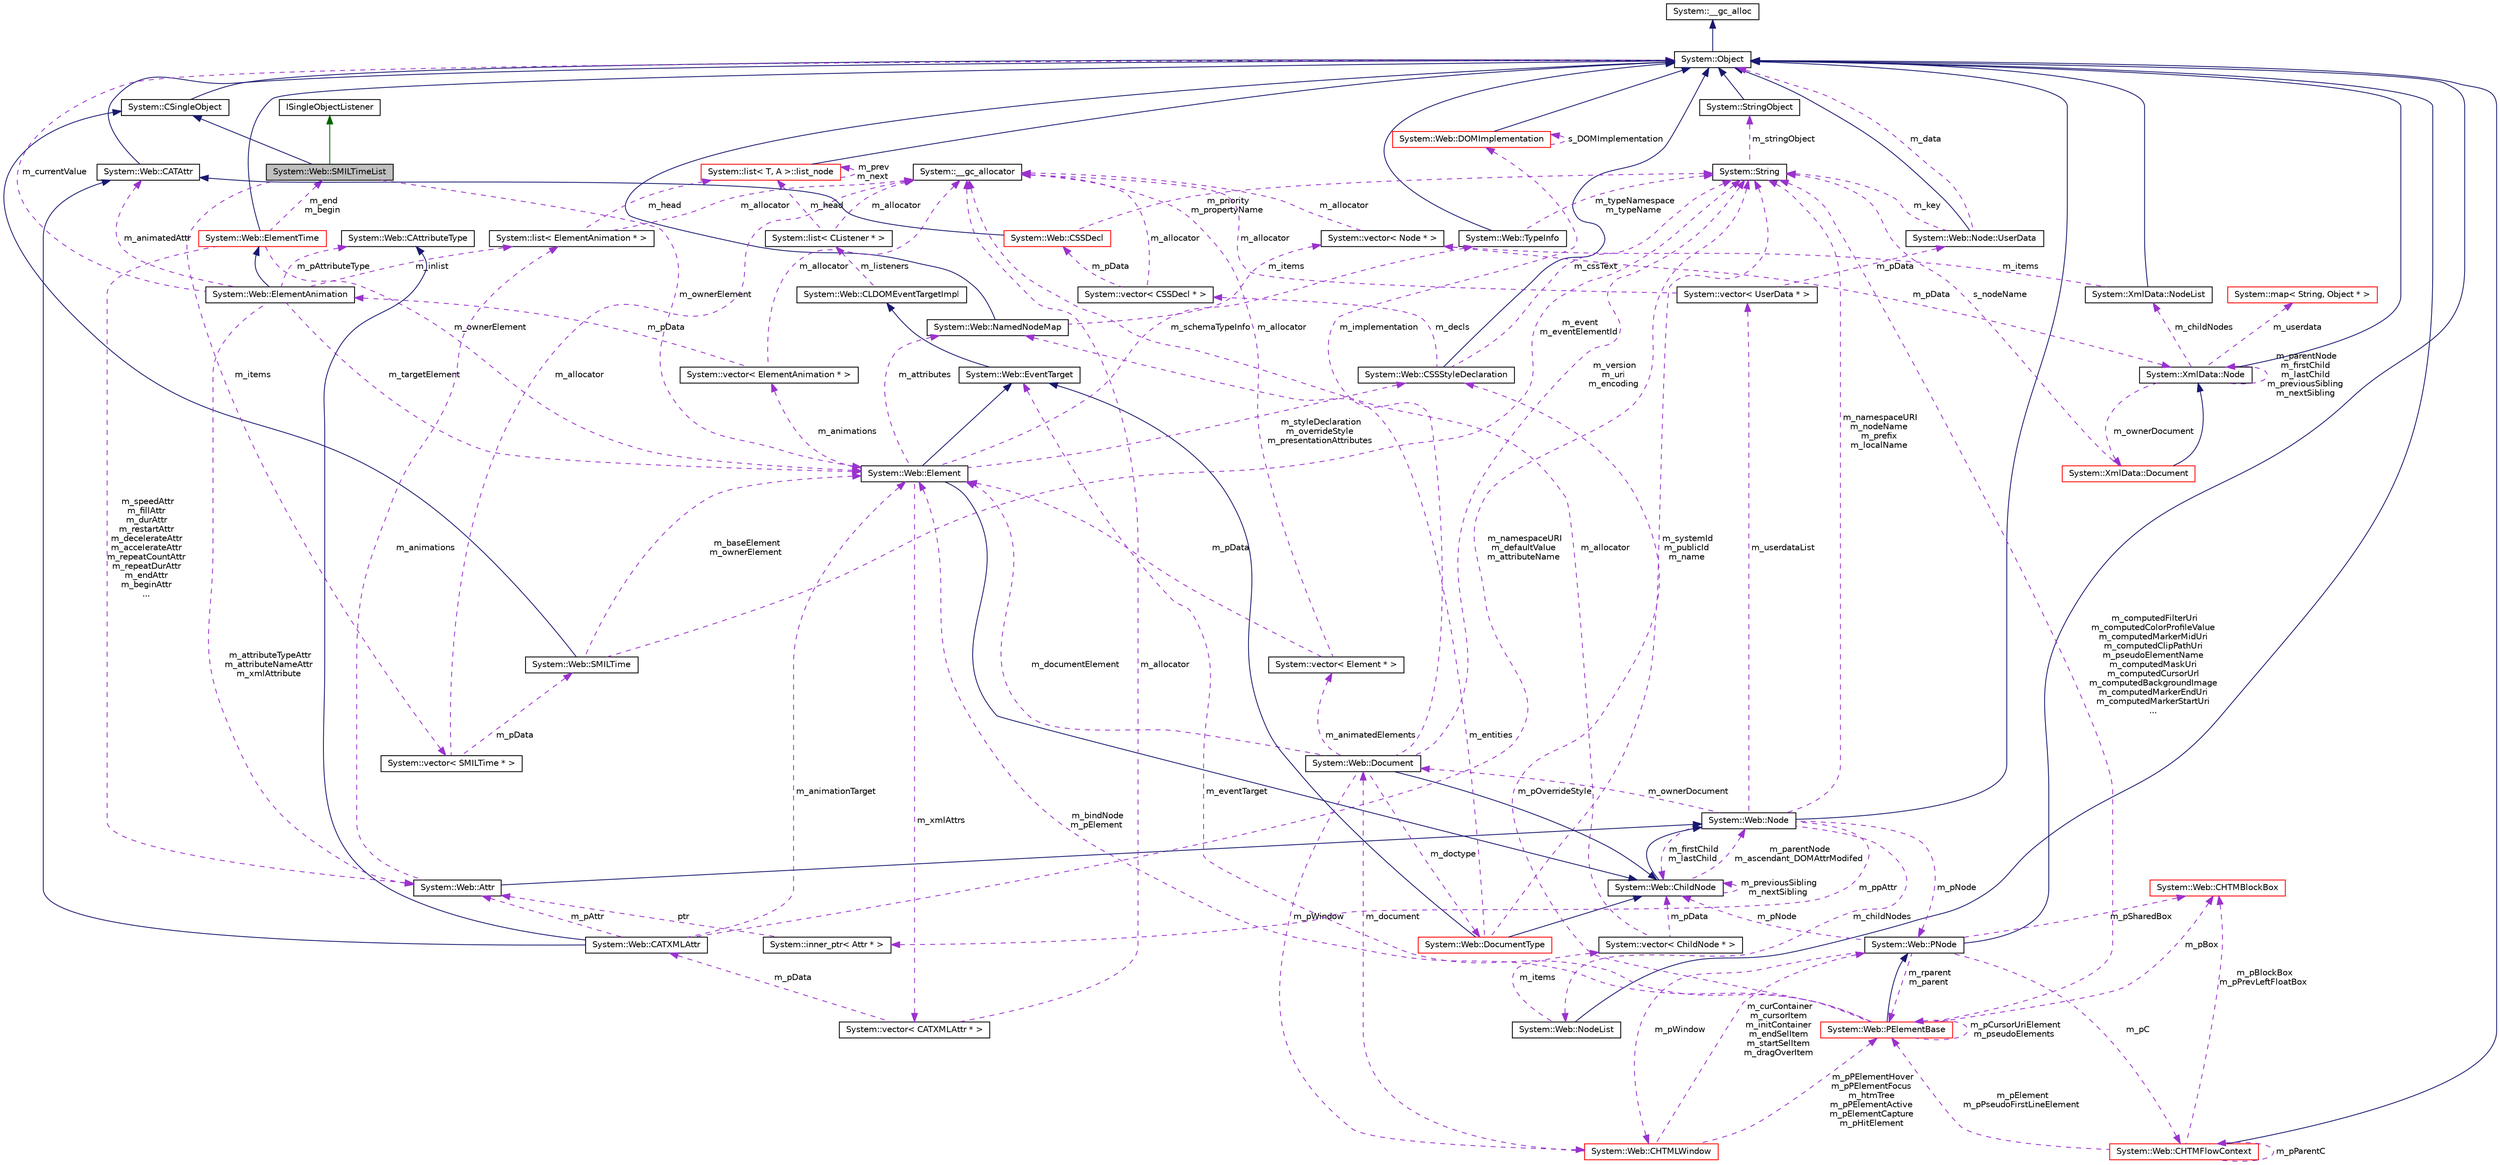 digraph G
{
  edge [fontname="Helvetica",fontsize="10",labelfontname="Helvetica",labelfontsize="10"];
  node [fontname="Helvetica",fontsize="10",shape=record];
  Node1 [label="System::Web::SMILTimeList",height=0.2,width=0.4,color="black", fillcolor="grey75", style="filled" fontcolor="black"];
  Node2 -> Node1 [dir="back",color="midnightblue",fontsize="10",style="solid",fontname="Helvetica"];
  Node2 [label="System::CSingleObject",height=0.2,width=0.4,color="black", fillcolor="white", style="filled",URL="$class_system_1_1_c_single_object.html"];
  Node3 -> Node2 [dir="back",color="midnightblue",fontsize="10",style="solid",fontname="Helvetica"];
  Node3 [label="System::Object",height=0.2,width=0.4,color="black", fillcolor="white", style="filled",URL="$class_system_1_1_object.html"];
  Node4 -> Node3 [dir="back",color="midnightblue",fontsize="10",style="solid",fontname="Helvetica"];
  Node4 [label="System::__gc_alloc",height=0.2,width=0.4,color="black", fillcolor="white", style="filled",URL="$class_system_1_1____gc__alloc.html"];
  Node5 -> Node1 [dir="back",color="darkgreen",fontsize="10",style="solid",fontname="Helvetica"];
  Node5 [label="ISingleObjectListener",height=0.2,width=0.4,color="black", fillcolor="white", style="filled",URL="$class_i_single_object_listener.html"];
  Node6 -> Node1 [dir="back",color="darkorchid3",fontsize="10",style="dashed",label=" m_items" ,fontname="Helvetica"];
  Node6 [label="System::vector\< SMILTime * \>",height=0.2,width=0.4,color="black", fillcolor="white", style="filled",URL="$class_system_1_1vector.html"];
  Node7 -> Node6 [dir="back",color="darkorchid3",fontsize="10",style="dashed",label=" m_pData" ,fontname="Helvetica"];
  Node7 [label="System::Web::SMILTime",height=0.2,width=0.4,color="black", fillcolor="white", style="filled",URL="$class_system_1_1_web_1_1_s_m_i_l_time.html"];
  Node2 -> Node7 [dir="back",color="midnightblue",fontsize="10",style="solid",fontname="Helvetica"];
  Node8 -> Node7 [dir="back",color="darkorchid3",fontsize="10",style="dashed",label=" m_event\nm_eventElementId" ,fontname="Helvetica"];
  Node8 [label="System::String",height=0.2,width=0.4,color="black", fillcolor="white", style="filled",URL="$class_system_1_1_string.html"];
  Node9 -> Node8 [dir="back",color="darkorchid3",fontsize="10",style="dashed",label=" m_stringObject" ,fontname="Helvetica"];
  Node9 [label="System::StringObject",height=0.2,width=0.4,color="black", fillcolor="white", style="filled",URL="$class_system_1_1_string_object.html"];
  Node3 -> Node9 [dir="back",color="midnightblue",fontsize="10",style="solid",fontname="Helvetica"];
  Node10 -> Node7 [dir="back",color="darkorchid3",fontsize="10",style="dashed",label=" m_baseElement\nm_ownerElement" ,fontname="Helvetica"];
  Node10 [label="System::Web::Element",height=0.2,width=0.4,color="black", fillcolor="white", style="filled",URL="$class_system_1_1_web_1_1_element.html"];
  Node11 -> Node10 [dir="back",color="midnightblue",fontsize="10",style="solid",fontname="Helvetica"];
  Node11 [label="System::Web::ChildNode",height=0.2,width=0.4,color="black", fillcolor="white", style="filled",URL="$class_system_1_1_web_1_1_child_node.html"];
  Node12 -> Node11 [dir="back",color="midnightblue",fontsize="10",style="solid",fontname="Helvetica"];
  Node12 [label="System::Web::Node",height=0.2,width=0.4,color="black", fillcolor="white", style="filled",URL="$class_system_1_1_web_1_1_node.html"];
  Node3 -> Node12 [dir="back",color="midnightblue",fontsize="10",style="solid",fontname="Helvetica"];
  Node13 -> Node12 [dir="back",color="darkorchid3",fontsize="10",style="dashed",label=" m_childNodes" ,fontname="Helvetica"];
  Node13 [label="System::Web::NodeList",height=0.2,width=0.4,color="black", fillcolor="white", style="filled",URL="$class_system_1_1_web_1_1_node_list.html"];
  Node3 -> Node13 [dir="back",color="midnightblue",fontsize="10",style="solid",fontname="Helvetica"];
  Node14 -> Node13 [dir="back",color="darkorchid3",fontsize="10",style="dashed",label=" m_items" ,fontname="Helvetica"];
  Node14 [label="System::vector\< ChildNode * \>",height=0.2,width=0.4,color="black", fillcolor="white", style="filled",URL="$class_system_1_1vector.html"];
  Node15 -> Node14 [dir="back",color="darkorchid3",fontsize="10",style="dashed",label=" m_allocator" ,fontname="Helvetica"];
  Node15 [label="System::__gc_allocator",height=0.2,width=0.4,color="black", fillcolor="white", style="filled",URL="$class_system_1_1____gc__allocator.html"];
  Node11 -> Node14 [dir="back",color="darkorchid3",fontsize="10",style="dashed",label=" m_pData" ,fontname="Helvetica"];
  Node16 -> Node12 [dir="back",color="darkorchid3",fontsize="10",style="dashed",label=" m_ownerDocument" ,fontname="Helvetica"];
  Node16 [label="System::Web::Document",height=0.2,width=0.4,color="black", fillcolor="white", style="filled",URL="$class_system_1_1_web_1_1_document.html"];
  Node11 -> Node16 [dir="back",color="midnightblue",fontsize="10",style="solid",fontname="Helvetica"];
  Node17 -> Node16 [dir="back",color="darkorchid3",fontsize="10",style="dashed",label=" m_implementation" ,fontname="Helvetica"];
  Node17 [label="System::Web::DOMImplementation",height=0.2,width=0.4,color="red", fillcolor="white", style="filled",URL="$class_system_1_1_web_1_1_d_o_m_implementation.html"];
  Node3 -> Node17 [dir="back",color="midnightblue",fontsize="10",style="solid",fontname="Helvetica"];
  Node17 -> Node17 [dir="back",color="darkorchid3",fontsize="10",style="dashed",label=" s_DOMImplementation" ,fontname="Helvetica"];
  Node18 -> Node16 [dir="back",color="darkorchid3",fontsize="10",style="dashed",label=" m_doctype" ,fontname="Helvetica"];
  Node18 [label="System::Web::DocumentType",height=0.2,width=0.4,color="red", fillcolor="white", style="filled",URL="$class_system_1_1_web_1_1_document_type.html"];
  Node11 -> Node18 [dir="back",color="midnightblue",fontsize="10",style="solid",fontname="Helvetica"];
  Node19 -> Node18 [dir="back",color="midnightblue",fontsize="10",style="solid",fontname="Helvetica"];
  Node19 [label="System::Web::EventTarget",height=0.2,width=0.4,color="black", fillcolor="white", style="filled",URL="$class_system_1_1_web_1_1_event_target.html"];
  Node20 -> Node19 [dir="back",color="midnightblue",fontsize="10",style="solid",fontname="Helvetica"];
  Node20 [label="System::Web::CLDOMEventTargetImpl",height=0.2,width=0.4,color="black", fillcolor="white", style="filled",URL="$class_system_1_1_web_1_1_c_l_d_o_m_event_target_impl.html"];
  Node21 -> Node20 [dir="back",color="darkorchid3",fontsize="10",style="dashed",label=" m_listeners" ,fontname="Helvetica"];
  Node21 [label="System::list\< CListener * \>",height=0.2,width=0.4,color="black", fillcolor="white", style="filled",URL="$class_system_1_1list.html"];
  Node15 -> Node21 [dir="back",color="darkorchid3",fontsize="10",style="dashed",label=" m_allocator" ,fontname="Helvetica"];
  Node22 -> Node21 [dir="back",color="darkorchid3",fontsize="10",style="dashed",label=" m_head" ,fontname="Helvetica"];
  Node22 [label="System::list\< T, A \>::list_node",height=0.2,width=0.4,color="red", fillcolor="white", style="filled",URL="$class_system_1_1list_1_1list__node.html"];
  Node3 -> Node22 [dir="back",color="midnightblue",fontsize="10",style="solid",fontname="Helvetica"];
  Node22 -> Node22 [dir="back",color="darkorchid3",fontsize="10",style="dashed",label=" m_prev\nm_next" ,fontname="Helvetica"];
  Node23 -> Node18 [dir="back",color="darkorchid3",fontsize="10",style="dashed",label=" m_entities" ,fontname="Helvetica"];
  Node23 [label="System::Web::NamedNodeMap",height=0.2,width=0.4,color="black", fillcolor="white", style="filled",URL="$class_system_1_1_web_1_1_named_node_map.html"];
  Node3 -> Node23 [dir="back",color="midnightblue",fontsize="10",style="solid",fontname="Helvetica"];
  Node24 -> Node23 [dir="back",color="darkorchid3",fontsize="10",style="dashed",label=" m_items" ,fontname="Helvetica"];
  Node24 [label="System::vector\< Node * \>",height=0.2,width=0.4,color="black", fillcolor="white", style="filled",URL="$class_system_1_1vector.html"];
  Node25 -> Node24 [dir="back",color="darkorchid3",fontsize="10",style="dashed",label=" m_pData" ,fontname="Helvetica"];
  Node25 [label="System::XmlData::Node",height=0.2,width=0.4,color="black", fillcolor="white", style="filled",URL="$class_system_1_1_xml_data_1_1_node.html"];
  Node3 -> Node25 [dir="back",color="midnightblue",fontsize="10",style="solid",fontname="Helvetica"];
  Node26 -> Node25 [dir="back",color="darkorchid3",fontsize="10",style="dashed",label=" m_childNodes" ,fontname="Helvetica"];
  Node26 [label="System::XmlData::NodeList",height=0.2,width=0.4,color="black", fillcolor="white", style="filled",URL="$class_system_1_1_xml_data_1_1_node_list.html"];
  Node3 -> Node26 [dir="back",color="midnightblue",fontsize="10",style="solid",fontname="Helvetica"];
  Node24 -> Node26 [dir="back",color="darkorchid3",fontsize="10",style="dashed",label=" m_items" ,fontname="Helvetica"];
  Node27 -> Node25 [dir="back",color="darkorchid3",fontsize="10",style="dashed",label=" m_userdata" ,fontname="Helvetica"];
  Node27 [label="System::map\< String, Object * \>",height=0.2,width=0.4,color="red", fillcolor="white", style="filled",URL="$class_system_1_1map.html"];
  Node25 -> Node25 [dir="back",color="darkorchid3",fontsize="10",style="dashed",label=" m_parentNode\nm_firstChild\nm_lastChild\nm_previousSibling\nm_nextSibling" ,fontname="Helvetica"];
  Node28 -> Node25 [dir="back",color="darkorchid3",fontsize="10",style="dashed",label=" m_ownerDocument" ,fontname="Helvetica"];
  Node28 [label="System::XmlData::Document",height=0.2,width=0.4,color="red", fillcolor="white", style="filled",URL="$class_system_1_1_xml_data_1_1_document.html"];
  Node25 -> Node28 [dir="back",color="midnightblue",fontsize="10",style="solid",fontname="Helvetica"];
  Node8 -> Node28 [dir="back",color="darkorchid3",fontsize="10",style="dashed",label=" s_nodeName" ,fontname="Helvetica"];
  Node15 -> Node24 [dir="back",color="darkorchid3",fontsize="10",style="dashed",label=" m_allocator" ,fontname="Helvetica"];
  Node8 -> Node18 [dir="back",color="darkorchid3",fontsize="10",style="dashed",label=" m_systemId\nm_publicId\nm_name" ,fontname="Helvetica"];
  Node29 -> Node16 [dir="back",color="darkorchid3",fontsize="10",style="dashed",label=" m_animatedElements" ,fontname="Helvetica"];
  Node29 [label="System::vector\< Element * \>",height=0.2,width=0.4,color="black", fillcolor="white", style="filled",URL="$class_system_1_1vector.html"];
  Node15 -> Node29 [dir="back",color="darkorchid3",fontsize="10",style="dashed",label=" m_allocator" ,fontname="Helvetica"];
  Node10 -> Node29 [dir="back",color="darkorchid3",fontsize="10",style="dashed",label=" m_pData" ,fontname="Helvetica"];
  Node30 -> Node16 [dir="back",color="darkorchid3",fontsize="10",style="dashed",label=" m_pWindow" ,fontname="Helvetica"];
  Node30 [label="System::Web::CHTMLWindow",height=0.2,width=0.4,color="red", fillcolor="white", style="filled",URL="$class_system_1_1_web_1_1_c_h_t_m_l_window.html"];
  Node16 -> Node30 [dir="back",color="darkorchid3",fontsize="10",style="dashed",label=" m_document" ,fontname="Helvetica"];
  Node31 -> Node30 [dir="back",color="darkorchid3",fontsize="10",style="dashed",label=" m_curContainer\nm_cursorItem\nm_initContainer\nm_endSelItem\nm_startSelItem\nm_dragOverItem" ,fontname="Helvetica"];
  Node31 [label="System::Web::PNode",height=0.2,width=0.4,color="black", fillcolor="white", style="filled",URL="$class_system_1_1_web_1_1_p_node.html"];
  Node3 -> Node31 [dir="back",color="midnightblue",fontsize="10",style="solid",fontname="Helvetica"];
  Node30 -> Node31 [dir="back",color="darkorchid3",fontsize="10",style="dashed",label=" m_pWindow" ,fontname="Helvetica"];
  Node32 -> Node31 [dir="back",color="darkorchid3",fontsize="10",style="dashed",label=" m_rparent\nm_parent" ,fontname="Helvetica"];
  Node32 [label="System::Web::PElementBase",height=0.2,width=0.4,color="red", fillcolor="white", style="filled",URL="$class_system_1_1_web_1_1_p_element_base.html"];
  Node31 -> Node32 [dir="back",color="midnightblue",fontsize="10",style="solid",fontname="Helvetica"];
  Node19 -> Node32 [dir="back",color="darkorchid3",fontsize="10",style="dashed",label=" m_eventTarget" ,fontname="Helvetica"];
  Node8 -> Node32 [dir="back",color="darkorchid3",fontsize="10",style="dashed",label=" m_computedFilterUri\nm_computedColorProfileValue\nm_computedMarkerMidUri\nm_computedClipPathUri\nm_pseudoElementName\nm_computedMaskUri\nm_computedCursorUrl\nm_computedBackgroundImage\nm_computedMarkerEndUri\nm_computedMarkerStartUri\n..." ,fontname="Helvetica"];
  Node33 -> Node32 [dir="back",color="darkorchid3",fontsize="10",style="dashed",label=" m_pOverrideStyle" ,fontname="Helvetica"];
  Node33 [label="System::Web::CSSStyleDeclaration",height=0.2,width=0.4,color="black", fillcolor="white", style="filled",URL="$class_system_1_1_web_1_1_c_s_s_style_declaration.html"];
  Node3 -> Node33 [dir="back",color="midnightblue",fontsize="10",style="solid",fontname="Helvetica"];
  Node8 -> Node33 [dir="back",color="darkorchid3",fontsize="10",style="dashed",label=" m_cssText" ,fontname="Helvetica"];
  Node34 -> Node33 [dir="back",color="darkorchid3",fontsize="10",style="dashed",label=" m_decls" ,fontname="Helvetica"];
  Node34 [label="System::vector\< CSSDecl * \>",height=0.2,width=0.4,color="black", fillcolor="white", style="filled",URL="$class_system_1_1vector.html"];
  Node15 -> Node34 [dir="back",color="darkorchid3",fontsize="10",style="dashed",label=" m_allocator" ,fontname="Helvetica"];
  Node35 -> Node34 [dir="back",color="darkorchid3",fontsize="10",style="dashed",label=" m_pData" ,fontname="Helvetica"];
  Node35 [label="System::Web::CSSDecl",height=0.2,width=0.4,color="red", fillcolor="white", style="filled",URL="$class_system_1_1_web_1_1_c_s_s_decl.html"];
  Node36 -> Node35 [dir="back",color="midnightblue",fontsize="10",style="solid",fontname="Helvetica"];
  Node36 [label="System::Web::CATAttr",height=0.2,width=0.4,color="black", fillcolor="white", style="filled",URL="$class_system_1_1_web_1_1_c_a_t_attr.html"];
  Node3 -> Node36 [dir="back",color="midnightblue",fontsize="10",style="solid",fontname="Helvetica"];
  Node8 -> Node35 [dir="back",color="darkorchid3",fontsize="10",style="dashed",label=" m_priority\nm_propertyName" ,fontname="Helvetica"];
  Node10 -> Node32 [dir="back",color="darkorchid3",fontsize="10",style="dashed",label=" m_bindNode\nm_pElement" ,fontname="Helvetica"];
  Node32 -> Node32 [dir="back",color="darkorchid3",fontsize="10",style="dashed",label=" m_pCursorUriElement\nm_pseudoElements" ,fontname="Helvetica"];
  Node37 -> Node32 [dir="back",color="darkorchid3",fontsize="10",style="dashed",label=" m_pBox" ,fontname="Helvetica"];
  Node37 [label="System::Web::CHTMBlockBox",height=0.2,width=0.4,color="red", fillcolor="white", style="filled",URL="$class_system_1_1_web_1_1_c_h_t_m_block_box.html"];
  Node11 -> Node31 [dir="back",color="darkorchid3",fontsize="10",style="dashed",label=" m_pNode" ,fontname="Helvetica"];
  Node38 -> Node31 [dir="back",color="darkorchid3",fontsize="10",style="dashed",label=" m_pC" ,fontname="Helvetica"];
  Node38 [label="System::Web::CHTMFlowContext",height=0.2,width=0.4,color="red", fillcolor="white", style="filled",URL="$class_system_1_1_web_1_1_c_h_t_m_flow_context.html"];
  Node3 -> Node38 [dir="back",color="midnightblue",fontsize="10",style="solid",fontname="Helvetica"];
  Node32 -> Node38 [dir="back",color="darkorchid3",fontsize="10",style="dashed",label=" m_pElement\nm_pPseudoFirstLineElement" ,fontname="Helvetica"];
  Node38 -> Node38 [dir="back",color="darkorchid3",fontsize="10",style="dashed",label=" m_pParentC" ,fontname="Helvetica"];
  Node37 -> Node38 [dir="back",color="darkorchid3",fontsize="10",style="dashed",label=" m_pBlockBox\nm_pPrevLeftFloatBox" ,fontname="Helvetica"];
  Node37 -> Node31 [dir="back",color="darkorchid3",fontsize="10",style="dashed",label=" m_pSharedBox" ,fontname="Helvetica"];
  Node32 -> Node30 [dir="back",color="darkorchid3",fontsize="10",style="dashed",label=" m_pPElementHover\nm_pPElementFocus\nm_htmTree\nm_pPElementActive\nm_pElementCapture\nm_pHitElement" ,fontname="Helvetica"];
  Node8 -> Node16 [dir="back",color="darkorchid3",fontsize="10",style="dashed",label=" m_version\nm_uri\nm_encoding" ,fontname="Helvetica"];
  Node10 -> Node16 [dir="back",color="darkorchid3",fontsize="10",style="dashed",label=" m_documentElement" ,fontname="Helvetica"];
  Node8 -> Node12 [dir="back",color="darkorchid3",fontsize="10",style="dashed",label=" m_namespaceURI\nm_nodeName\nm_prefix\nm_localName" ,fontname="Helvetica"];
  Node31 -> Node12 [dir="back",color="darkorchid3",fontsize="10",style="dashed",label=" m_pNode" ,fontname="Helvetica"];
  Node11 -> Node12 [dir="back",color="darkorchid3",fontsize="10",style="dashed",label=" m_firstChild\nm_lastChild" ,fontname="Helvetica"];
  Node39 -> Node12 [dir="back",color="darkorchid3",fontsize="10",style="dashed",label=" m_userdataList" ,fontname="Helvetica"];
  Node39 [label="System::vector\< UserData * \>",height=0.2,width=0.4,color="black", fillcolor="white", style="filled",URL="$class_system_1_1vector.html"];
  Node40 -> Node39 [dir="back",color="darkorchid3",fontsize="10",style="dashed",label=" m_pData" ,fontname="Helvetica"];
  Node40 [label="System::Web::Node::UserData",height=0.2,width=0.4,color="black", fillcolor="white", style="filled",URL="$class_system_1_1_web_1_1_node_1_1_user_data.html"];
  Node3 -> Node40 [dir="back",color="midnightblue",fontsize="10",style="solid",fontname="Helvetica"];
  Node8 -> Node40 [dir="back",color="darkorchid3",fontsize="10",style="dashed",label=" m_key" ,fontname="Helvetica"];
  Node3 -> Node40 [dir="back",color="darkorchid3",fontsize="10",style="dashed",label=" m_data" ,fontname="Helvetica"];
  Node15 -> Node39 [dir="back",color="darkorchid3",fontsize="10",style="dashed",label=" m_allocator" ,fontname="Helvetica"];
  Node41 -> Node12 [dir="back",color="darkorchid3",fontsize="10",style="dashed",label=" m_ppAttr" ,fontname="Helvetica"];
  Node41 [label="System::inner_ptr\< Attr * \>",height=0.2,width=0.4,color="black", fillcolor="white", style="filled",URL="$class_system_1_1inner__ptr.html"];
  Node42 -> Node41 [dir="back",color="darkorchid3",fontsize="10",style="dashed",label=" ptr" ,fontname="Helvetica"];
  Node42 [label="System::Web::Attr",height=0.2,width=0.4,color="black", fillcolor="white", style="filled",URL="$class_system_1_1_web_1_1_attr.html"];
  Node12 -> Node42 [dir="back",color="midnightblue",fontsize="10",style="solid",fontname="Helvetica"];
  Node43 -> Node42 [dir="back",color="darkorchid3",fontsize="10",style="dashed",label=" m_animations" ,fontname="Helvetica"];
  Node43 [label="System::list\< ElementAnimation * \>",height=0.2,width=0.4,color="black", fillcolor="white", style="filled",URL="$class_system_1_1list.html"];
  Node15 -> Node43 [dir="back",color="darkorchid3",fontsize="10",style="dashed",label=" m_allocator" ,fontname="Helvetica"];
  Node22 -> Node43 [dir="back",color="darkorchid3",fontsize="10",style="dashed",label=" m_head" ,fontname="Helvetica"];
  Node12 -> Node11 [dir="back",color="darkorchid3",fontsize="10",style="dashed",label=" m_parentNode\nm_ascendant_DOMAttrModifed" ,fontname="Helvetica"];
  Node11 -> Node11 [dir="back",color="darkorchid3",fontsize="10",style="dashed",label=" m_previousSibling\nm_nextSibling" ,fontname="Helvetica"];
  Node19 -> Node10 [dir="back",color="midnightblue",fontsize="10",style="solid",fontname="Helvetica"];
  Node44 -> Node10 [dir="back",color="darkorchid3",fontsize="10",style="dashed",label=" m_xmlAttrs" ,fontname="Helvetica"];
  Node44 [label="System::vector\< CATXMLAttr * \>",height=0.2,width=0.4,color="black", fillcolor="white", style="filled",URL="$class_system_1_1vector.html"];
  Node15 -> Node44 [dir="back",color="darkorchid3",fontsize="10",style="dashed",label=" m_allocator" ,fontname="Helvetica"];
  Node45 -> Node44 [dir="back",color="darkorchid3",fontsize="10",style="dashed",label=" m_pData" ,fontname="Helvetica"];
  Node45 [label="System::Web::CATXMLAttr",height=0.2,width=0.4,color="black", fillcolor="white", style="filled",URL="$class_system_1_1_web_1_1_c_a_t_x_m_l_attr.html"];
  Node36 -> Node45 [dir="back",color="midnightblue",fontsize="10",style="solid",fontname="Helvetica"];
  Node46 -> Node45 [dir="back",color="midnightblue",fontsize="10",style="solid",fontname="Helvetica"];
  Node46 [label="System::Web::CAttributeType",height=0.2,width=0.4,color="black", fillcolor="white", style="filled",URL="$class_system_1_1_web_1_1_c_attribute_type.html"];
  Node42 -> Node45 [dir="back",color="darkorchid3",fontsize="10",style="dashed",label=" m_pAttr" ,fontname="Helvetica"];
  Node8 -> Node45 [dir="back",color="darkorchid3",fontsize="10",style="dashed",label=" m_namespaceURI\nm_defaultValue\nm_attributeName" ,fontname="Helvetica"];
  Node10 -> Node45 [dir="back",color="darkorchid3",fontsize="10",style="dashed",label=" m_animationTarget" ,fontname="Helvetica"];
  Node23 -> Node10 [dir="back",color="darkorchid3",fontsize="10",style="dashed",label=" m_attributes" ,fontname="Helvetica"];
  Node47 -> Node10 [dir="back",color="darkorchid3",fontsize="10",style="dashed",label=" m_schemaTypeInfo" ,fontname="Helvetica"];
  Node47 [label="System::Web::TypeInfo",height=0.2,width=0.4,color="black", fillcolor="white", style="filled",URL="$class_system_1_1_web_1_1_type_info.html"];
  Node3 -> Node47 [dir="back",color="midnightblue",fontsize="10",style="solid",fontname="Helvetica"];
  Node8 -> Node47 [dir="back",color="darkorchid3",fontsize="10",style="dashed",label=" m_typeNamespace\nm_typeName" ,fontname="Helvetica"];
  Node33 -> Node10 [dir="back",color="darkorchid3",fontsize="10",style="dashed",label=" m_styleDeclaration\nm_overrideStyle\nm_presentationAttributes" ,fontname="Helvetica"];
  Node48 -> Node10 [dir="back",color="darkorchid3",fontsize="10",style="dashed",label=" m_animations" ,fontname="Helvetica"];
  Node48 [label="System::vector\< ElementAnimation * \>",height=0.2,width=0.4,color="black", fillcolor="white", style="filled",URL="$class_system_1_1vector.html"];
  Node15 -> Node48 [dir="back",color="darkorchid3",fontsize="10",style="dashed",label=" m_allocator" ,fontname="Helvetica"];
  Node49 -> Node48 [dir="back",color="darkorchid3",fontsize="10",style="dashed",label=" m_pData" ,fontname="Helvetica"];
  Node49 [label="System::Web::ElementAnimation",height=0.2,width=0.4,color="black", fillcolor="white", style="filled",URL="$class_system_1_1_web_1_1_element_animation.html"];
  Node50 -> Node49 [dir="back",color="midnightblue",fontsize="10",style="solid",fontname="Helvetica"];
  Node50 [label="System::Web::ElementTime",height=0.2,width=0.4,color="red", fillcolor="white", style="filled",URL="$class_system_1_1_web_1_1_element_time.html"];
  Node3 -> Node50 [dir="back",color="midnightblue",fontsize="10",style="solid",fontname="Helvetica"];
  Node1 -> Node50 [dir="back",color="darkorchid3",fontsize="10",style="dashed",label=" m_end\nm_begin" ,fontname="Helvetica"];
  Node42 -> Node50 [dir="back",color="darkorchid3",fontsize="10",style="dashed",label=" m_speedAttr\nm_fillAttr\nm_durAttr\nm_restartAttr\nm_decelerateAttr\nm_accelerateAttr\nm_repeatCountAttr\nm_repeatDurAttr\nm_endAttr\nm_beginAttr\n..." ,fontname="Helvetica"];
  Node10 -> Node50 [dir="back",color="darkorchid3",fontsize="10",style="dashed",label=" m_ownerElement" ,fontname="Helvetica"];
  Node36 -> Node49 [dir="back",color="darkorchid3",fontsize="10",style="dashed",label=" m_animatedAttr" ,fontname="Helvetica"];
  Node43 -> Node49 [dir="back",color="darkorchid3",fontsize="10",style="dashed",label=" m_inlist" ,fontname="Helvetica"];
  Node46 -> Node49 [dir="back",color="darkorchid3",fontsize="10",style="dashed",label=" m_pAttributeType" ,fontname="Helvetica"];
  Node42 -> Node49 [dir="back",color="darkorchid3",fontsize="10",style="dashed",label=" m_attributeTypeAttr\nm_attributeNameAttr\nm_xmlAttribute" ,fontname="Helvetica"];
  Node10 -> Node49 [dir="back",color="darkorchid3",fontsize="10",style="dashed",label=" m_targetElement" ,fontname="Helvetica"];
  Node3 -> Node49 [dir="back",color="darkorchid3",fontsize="10",style="dashed",label=" m_currentValue" ,fontname="Helvetica"];
  Node15 -> Node6 [dir="back",color="darkorchid3",fontsize="10",style="dashed",label=" m_allocator" ,fontname="Helvetica"];
  Node10 -> Node1 [dir="back",color="darkorchid3",fontsize="10",style="dashed",label=" m_ownerElement" ,fontname="Helvetica"];
}
